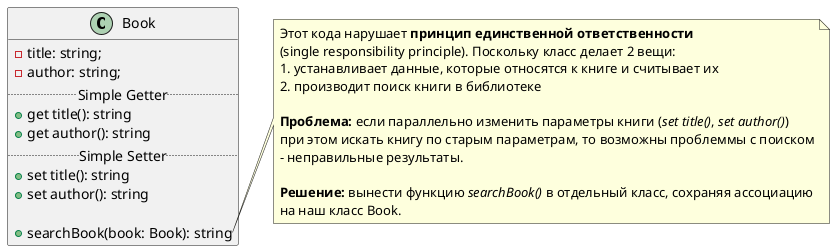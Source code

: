 @startuml

class Book {
    - title: string;
    - author: string;
    .. Simple Getter ..
    + get title(): string
    + get author(): string
    .. Simple Setter ..
    + set title(): string
    + set author(): string

    + searchBook(book: Book): string
}

note right of Book::searchBook
    Этот кода нарушает <b>принцип единственной ответственности</b>
    (single responsibility principle). Поскольку класс делает 2 вещи:
    1. устанавливает данные, которые относятся к книге и считывает их
    2. производит поиск книги в библиотеке

    <b>Проблема:</b> если параллельно изменить параметры книги (<i>set title()</i>, <i>set author()</i>)
    при этом искать книгу по старым параметрам, то возможны проблеммы с поиском
    - неправильные результаты.

    <b>Решение:</b> вынести функцию <i>searchBook()</i> в отдельный класс, сохраняя ассоциацию
    на наш класс Book.
end note

@enduml